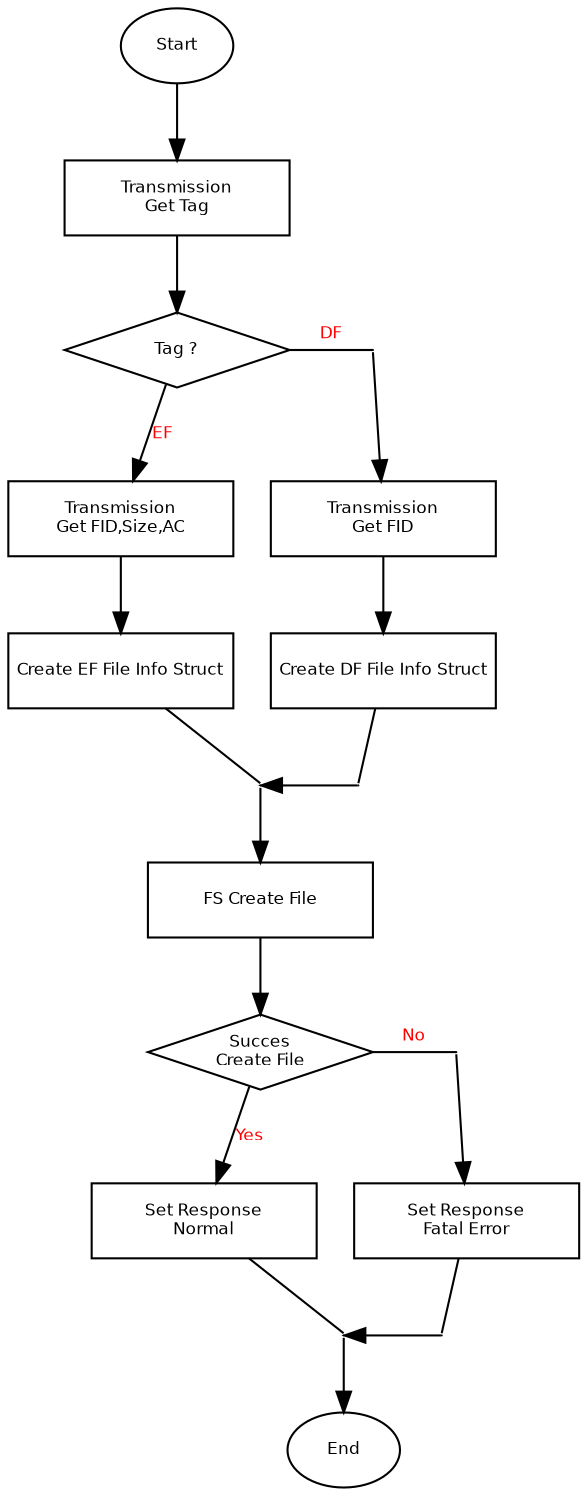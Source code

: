digraph Flow_StateInit {
 
 node [
         fontname = "Bitstream Vera Sans"
         fontsize = 8
         shape = "record"
     ]

 edge [
         fontname = "Bitstream Vera Sans"
         fontsize = 8
         fontcolor = "Red"
     ]

// all blocks
start [label="Start", shape="oval"];
gettag [label="Transmission\nGet Tag", shape="box", fixedsize=true, width=1.5]
check_tag [label="Tag ?", shape="diamond", fixedsize=true, width=1.5]

getfid_ef [label="Transmission\nGet FID,Size,AC", shape="box", fixedsize=true, width=1.5]
finfo_ef [label="Create EF File Info Struct", shape="box", fixedsize=true, width=1.5]

getfid_df [label="Transmission\nGet FID", shape="box", fixedsize=true, width=1.5]
finfo_df [label="Create DF File Info Struct", shape="box", fixedsize=true, width=1.5]

fs_create [label="FS Create File", shape="box", fixedsize=true, width=1.5]
success [label="Succes\nCreate File", shape="diamond", fixedsize=true, width=1.5]
{
rank=same;
set_sw1 [label="Set Response\nNormal", shape="box", fixedsize=true, width=1.5]
set_sw2 [label="Set Response\nFatal Error", shape="box", fixedsize=true, width=1.5]
}

end [label="End", shape="oval"];

{rank=same; getfid_ef; getfid_df;}
{rank=same; finfo_ef; finfo_df;}

// relations
start -> gettag
gettag -> check_tag

c0b [width=0, shape="point", label="."];
check_tag -> getfid_ef [label="EF"]
getfid_ef -> finfo_ef
finfo_ef -> c0b [arrowhead=none]

c1a [width=0, shape="point", label="."];
c1b [width=0, shape="point", label="."];
{rank=same; check_tag -> c1a [label="DF", arrowhead=none];}
c1a -> getfid_df
getfid_df -> finfo_df
finfo_df -> c1b [arrowhead=none]

{
rank=same
c0b -> c1b [dir=back]
}

c0b -> fs_create
fs_create -> success

d0b [width=0, shape="point", label="."];
success -> set_sw1 [label="Yes"]
set_sw1 -> d0b [arrowhead=none]

d1a [width=0, shape="point", label="."];
d1b [width=0, shape="point", label="."];
{rank=same; success -> d1a [label="No", arrowhead=none];}
d1a -> set_sw2
set_sw2 -> d1b [arrowhead=none]

{
rank=same
d0b -> d1b [dir=back]
}

d0b -> end

}
